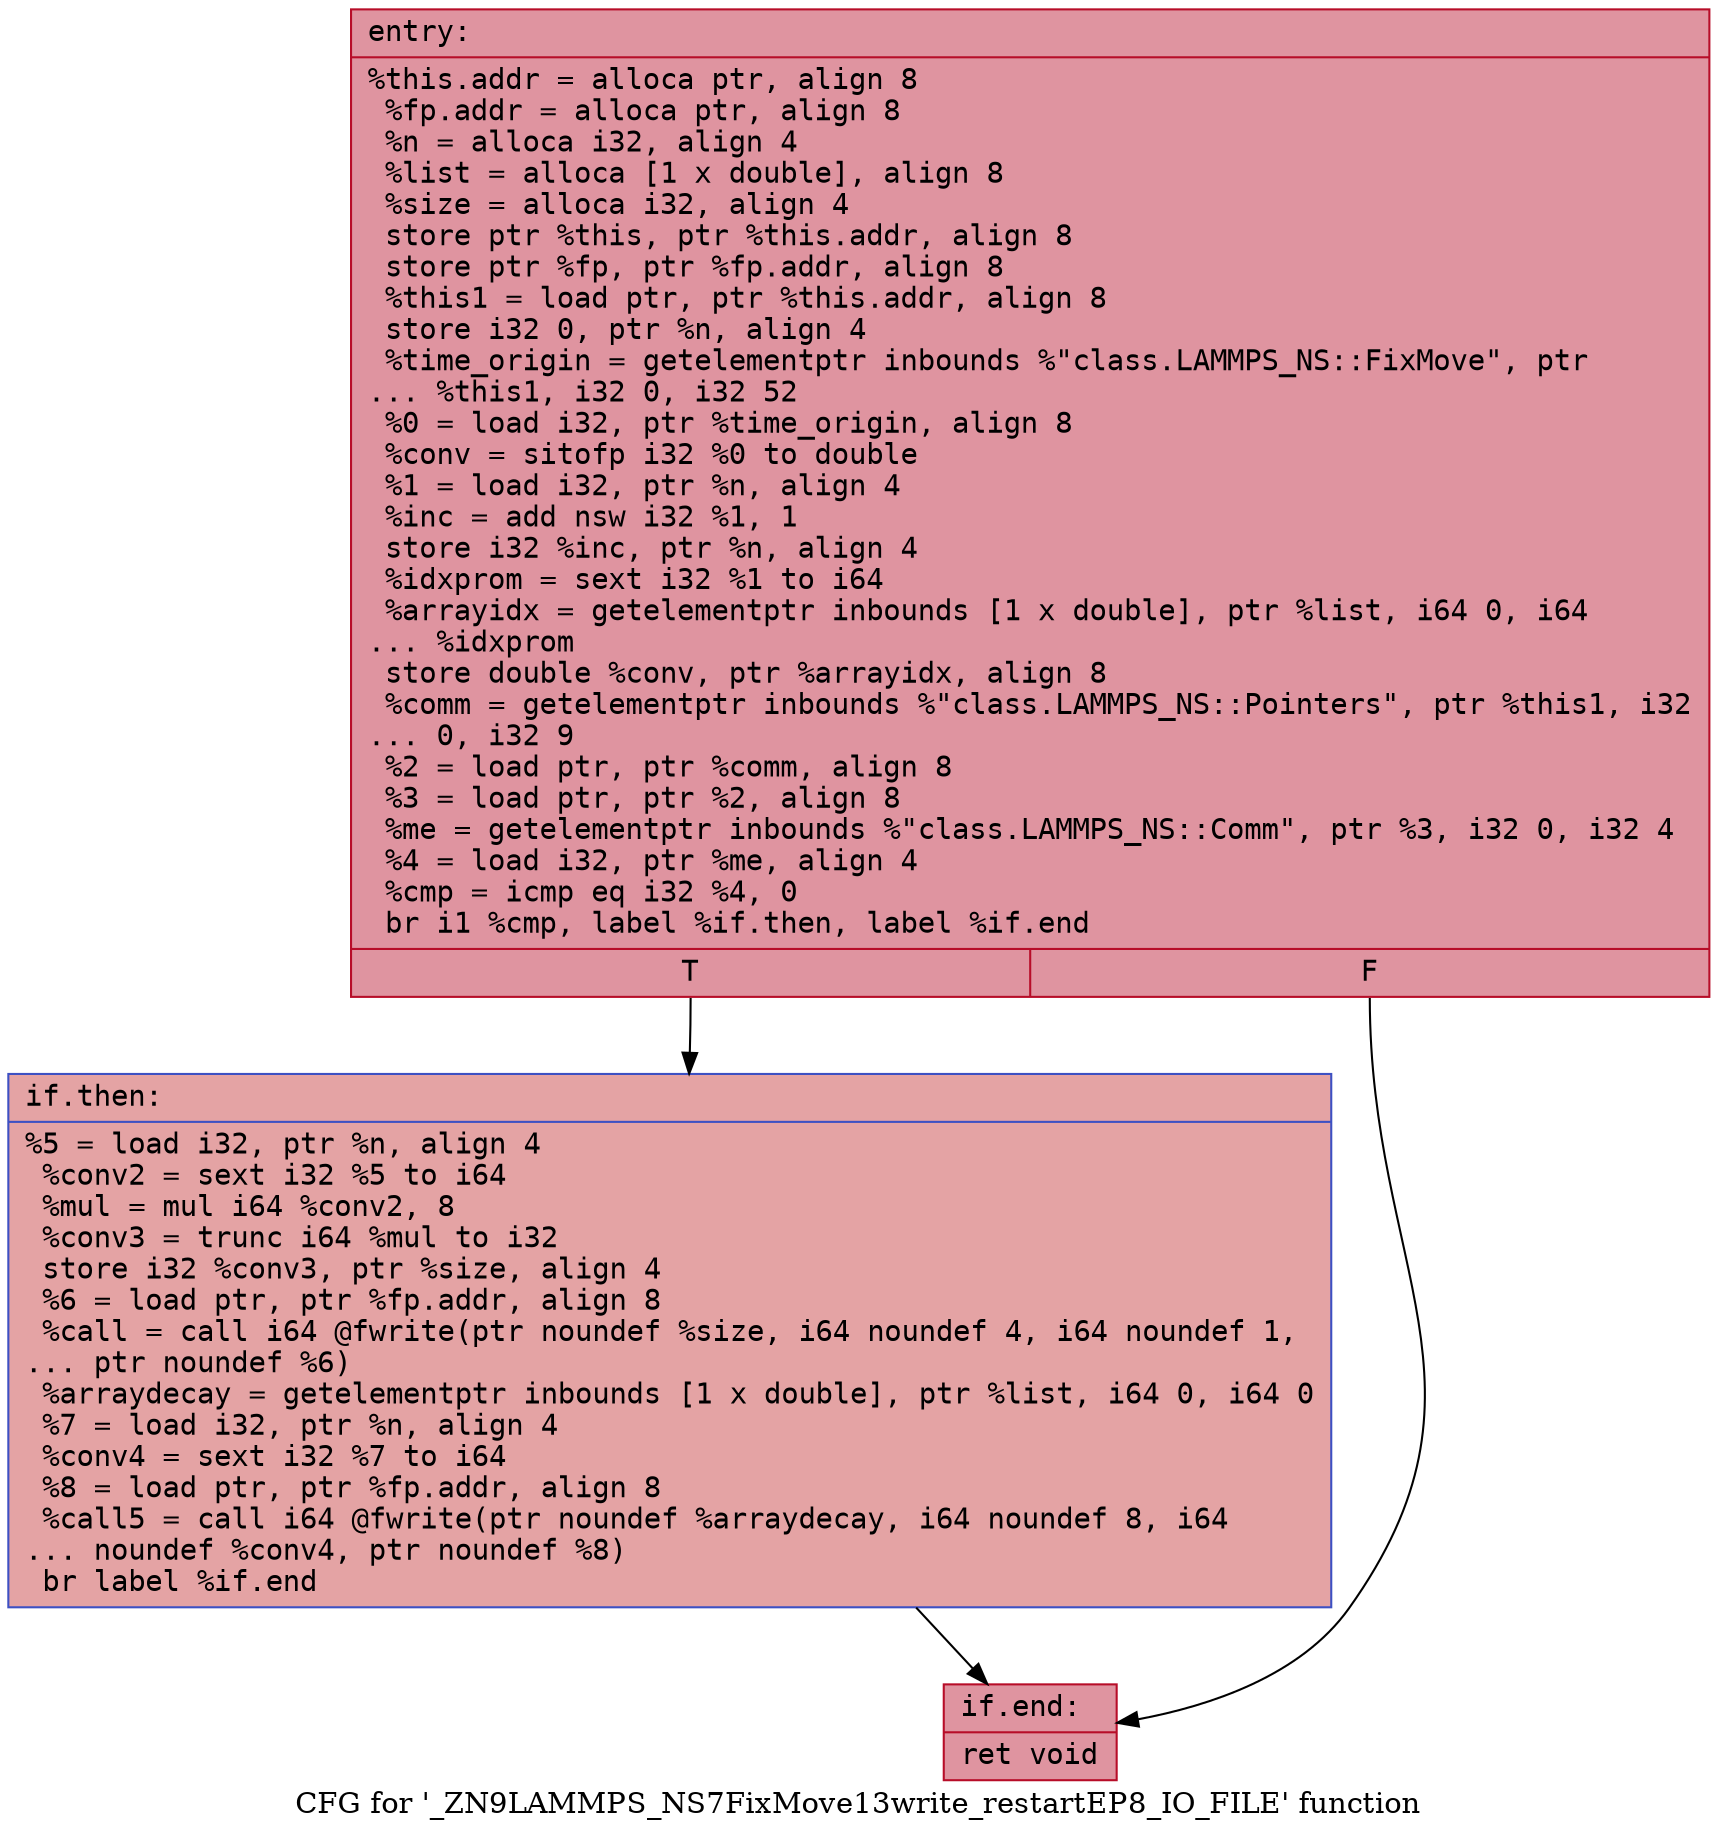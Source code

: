 digraph "CFG for '_ZN9LAMMPS_NS7FixMove13write_restartEP8_IO_FILE' function" {
	label="CFG for '_ZN9LAMMPS_NS7FixMove13write_restartEP8_IO_FILE' function";

	Node0x55ac3c29cca0 [shape=record,color="#b70d28ff", style=filled, fillcolor="#b70d2870" fontname="Courier",label="{entry:\l|  %this.addr = alloca ptr, align 8\l  %fp.addr = alloca ptr, align 8\l  %n = alloca i32, align 4\l  %list = alloca [1 x double], align 8\l  %size = alloca i32, align 4\l  store ptr %this, ptr %this.addr, align 8\l  store ptr %fp, ptr %fp.addr, align 8\l  %this1 = load ptr, ptr %this.addr, align 8\l  store i32 0, ptr %n, align 4\l  %time_origin = getelementptr inbounds %\"class.LAMMPS_NS::FixMove\", ptr\l... %this1, i32 0, i32 52\l  %0 = load i32, ptr %time_origin, align 8\l  %conv = sitofp i32 %0 to double\l  %1 = load i32, ptr %n, align 4\l  %inc = add nsw i32 %1, 1\l  store i32 %inc, ptr %n, align 4\l  %idxprom = sext i32 %1 to i64\l  %arrayidx = getelementptr inbounds [1 x double], ptr %list, i64 0, i64\l... %idxprom\l  store double %conv, ptr %arrayidx, align 8\l  %comm = getelementptr inbounds %\"class.LAMMPS_NS::Pointers\", ptr %this1, i32\l... 0, i32 9\l  %2 = load ptr, ptr %comm, align 8\l  %3 = load ptr, ptr %2, align 8\l  %me = getelementptr inbounds %\"class.LAMMPS_NS::Comm\", ptr %3, i32 0, i32 4\l  %4 = load i32, ptr %me, align 4\l  %cmp = icmp eq i32 %4, 0\l  br i1 %cmp, label %if.then, label %if.end\l|{<s0>T|<s1>F}}"];
	Node0x55ac3c29cca0:s0 -> Node0x55ac3c29dd50[tooltip="entry -> if.then\nProbability 37.50%" ];
	Node0x55ac3c29cca0:s1 -> Node0x55ac3c29ddc0[tooltip="entry -> if.end\nProbability 62.50%" ];
	Node0x55ac3c29dd50 [shape=record,color="#3d50c3ff", style=filled, fillcolor="#c32e3170" fontname="Courier",label="{if.then:\l|  %5 = load i32, ptr %n, align 4\l  %conv2 = sext i32 %5 to i64\l  %mul = mul i64 %conv2, 8\l  %conv3 = trunc i64 %mul to i32\l  store i32 %conv3, ptr %size, align 4\l  %6 = load ptr, ptr %fp.addr, align 8\l  %call = call i64 @fwrite(ptr noundef %size, i64 noundef 4, i64 noundef 1,\l... ptr noundef %6)\l  %arraydecay = getelementptr inbounds [1 x double], ptr %list, i64 0, i64 0\l  %7 = load i32, ptr %n, align 4\l  %conv4 = sext i32 %7 to i64\l  %8 = load ptr, ptr %fp.addr, align 8\l  %call5 = call i64 @fwrite(ptr noundef %arraydecay, i64 noundef 8, i64\l... noundef %conv4, ptr noundef %8)\l  br label %if.end\l}"];
	Node0x55ac3c29dd50 -> Node0x55ac3c29ddc0[tooltip="if.then -> if.end\nProbability 100.00%" ];
	Node0x55ac3c29ddc0 [shape=record,color="#b70d28ff", style=filled, fillcolor="#b70d2870" fontname="Courier",label="{if.end:\l|  ret void\l}"];
}

